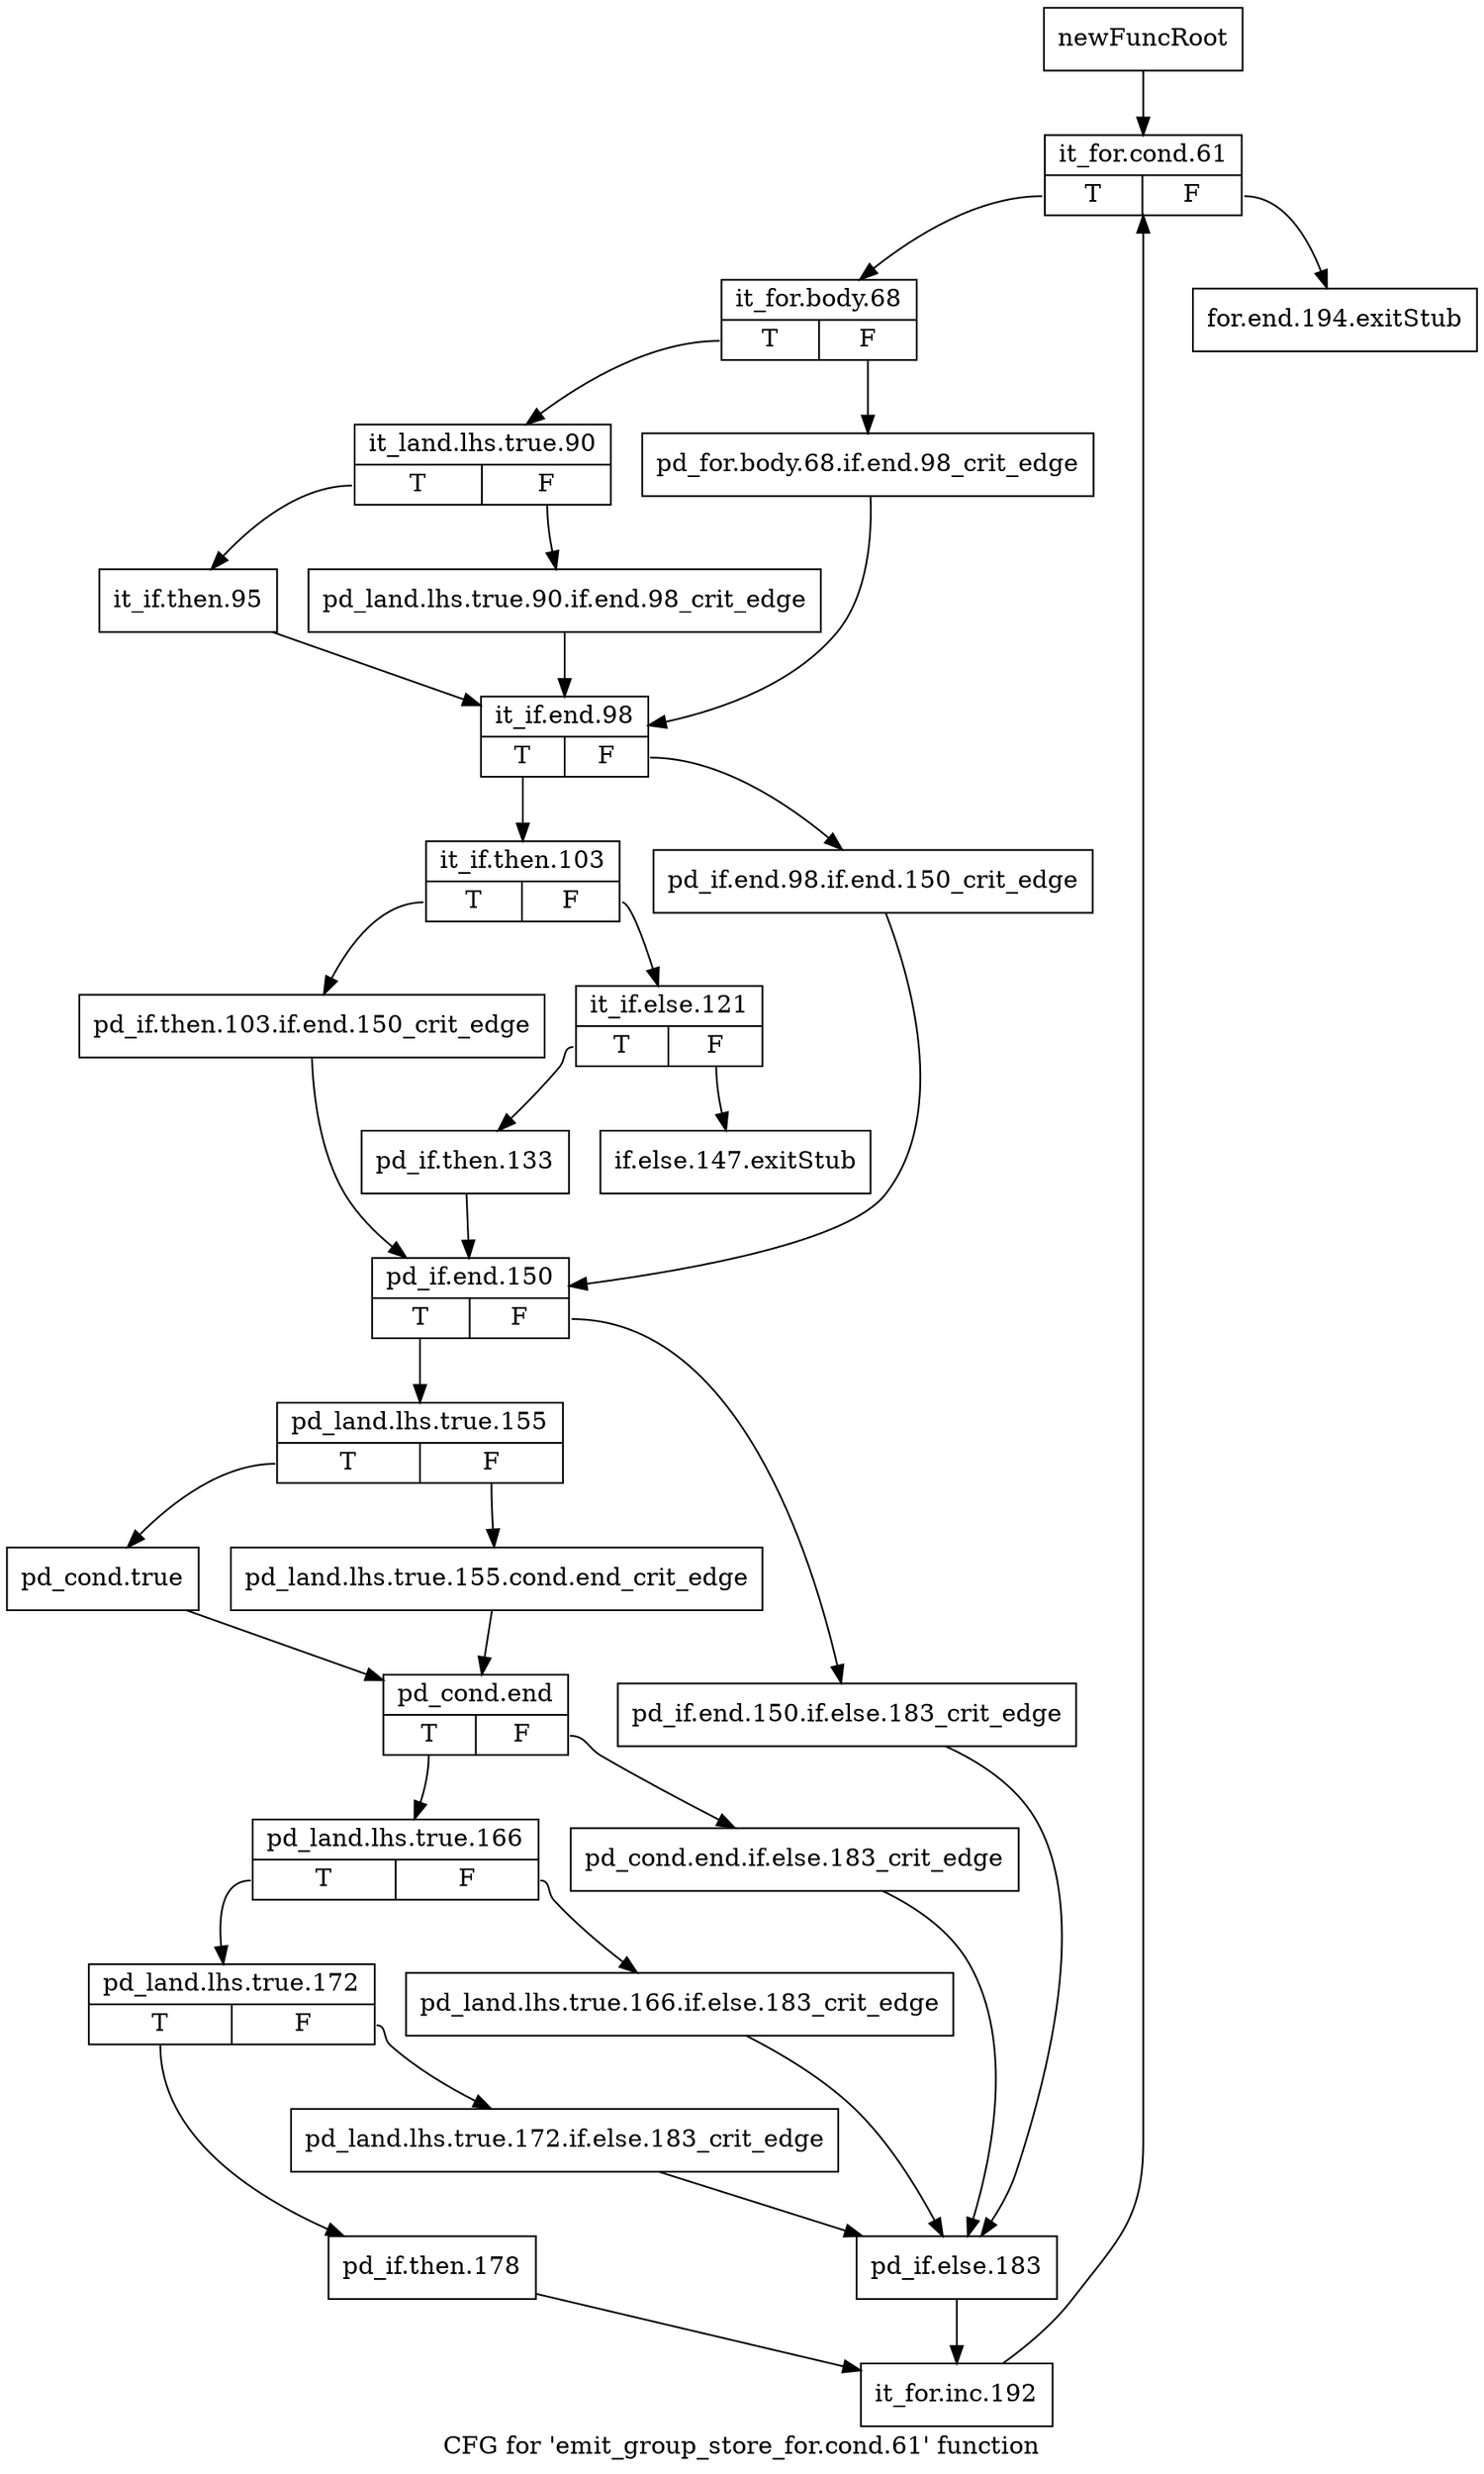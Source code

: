 digraph "CFG for 'emit_group_store_for.cond.61' function" {
	label="CFG for 'emit_group_store_for.cond.61' function";

	Node0xad57250 [shape=record,label="{newFuncRoot}"];
	Node0xad57250 -> Node0xad57340;
	Node0xad572a0 [shape=record,label="{for.end.194.exitStub}"];
	Node0xad572f0 [shape=record,label="{if.else.147.exitStub}"];
	Node0xad57340 [shape=record,label="{it_for.cond.61|{<s0>T|<s1>F}}"];
	Node0xad57340:s0 -> Node0xad6a2e0;
	Node0xad57340:s1 -> Node0xad572a0;
	Node0xad6a2e0 [shape=record,label="{it_for.body.68|{<s0>T|<s1>F}}"];
	Node0xad6a2e0:s0 -> Node0xad6a380;
	Node0xad6a2e0:s1 -> Node0xad6a330;
	Node0xad6a330 [shape=record,label="{pd_for.body.68.if.end.98_crit_edge}"];
	Node0xad6a330 -> Node0xad6a470;
	Node0xad6a380 [shape=record,label="{it_land.lhs.true.90|{<s0>T|<s1>F}}"];
	Node0xad6a380:s0 -> Node0xad6a420;
	Node0xad6a380:s1 -> Node0xad6a3d0;
	Node0xad6a3d0 [shape=record,label="{pd_land.lhs.true.90.if.end.98_crit_edge}"];
	Node0xad6a3d0 -> Node0xad6a470;
	Node0xad6a420 [shape=record,label="{it_if.then.95}"];
	Node0xad6a420 -> Node0xad6a470;
	Node0xad6a470 [shape=record,label="{it_if.end.98|{<s0>T|<s1>F}}"];
	Node0xad6a470:s0 -> Node0xad6a510;
	Node0xad6a470:s1 -> Node0xad6a4c0;
	Node0xad6a4c0 [shape=record,label="{pd_if.end.98.if.end.150_crit_edge}"];
	Node0xad6a4c0 -> Node0xad6a650;
	Node0xad6a510 [shape=record,label="{it_if.then.103|{<s0>T|<s1>F}}"];
	Node0xad6a510:s0 -> Node0xad6a600;
	Node0xad6a510:s1 -> Node0xad6a560;
	Node0xad6a560 [shape=record,label="{it_if.else.121|{<s0>T|<s1>F}}"];
	Node0xad6a560:s0 -> Node0xad6a5b0;
	Node0xad6a560:s1 -> Node0xad572f0;
	Node0xad6a5b0 [shape=record,label="{pd_if.then.133}"];
	Node0xad6a5b0 -> Node0xad6a650;
	Node0xad6a600 [shape=record,label="{pd_if.then.103.if.end.150_crit_edge}"];
	Node0xad6a600 -> Node0xad6a650;
	Node0xad6a650 [shape=record,label="{pd_if.end.150|{<s0>T|<s1>F}}"];
	Node0xad6a650:s0 -> Node0xad6a6f0;
	Node0xad6a650:s1 -> Node0xad6a6a0;
	Node0xad6a6a0 [shape=record,label="{pd_if.end.150.if.else.183_crit_edge}"];
	Node0xad6a6a0 -> Node0xad6a9c0;
	Node0xad6a6f0 [shape=record,label="{pd_land.lhs.true.155|{<s0>T|<s1>F}}"];
	Node0xad6a6f0:s0 -> Node0xad6a790;
	Node0xad6a6f0:s1 -> Node0xad6a740;
	Node0xad6a740 [shape=record,label="{pd_land.lhs.true.155.cond.end_crit_edge}"];
	Node0xad6a740 -> Node0xad6a7e0;
	Node0xad6a790 [shape=record,label="{pd_cond.true}"];
	Node0xad6a790 -> Node0xad6a7e0;
	Node0xad6a7e0 [shape=record,label="{pd_cond.end|{<s0>T|<s1>F}}"];
	Node0xad6a7e0:s0 -> Node0xad6a880;
	Node0xad6a7e0:s1 -> Node0xad6a830;
	Node0xad6a830 [shape=record,label="{pd_cond.end.if.else.183_crit_edge}"];
	Node0xad6a830 -> Node0xad6a9c0;
	Node0xad6a880 [shape=record,label="{pd_land.lhs.true.166|{<s0>T|<s1>F}}"];
	Node0xad6a880:s0 -> Node0xad6a920;
	Node0xad6a880:s1 -> Node0xad6a8d0;
	Node0xad6a8d0 [shape=record,label="{pd_land.lhs.true.166.if.else.183_crit_edge}"];
	Node0xad6a8d0 -> Node0xad6a9c0;
	Node0xad6a920 [shape=record,label="{pd_land.lhs.true.172|{<s0>T|<s1>F}}"];
	Node0xad6a920:s0 -> Node0xad6aa10;
	Node0xad6a920:s1 -> Node0xad6a970;
	Node0xad6a970 [shape=record,label="{pd_land.lhs.true.172.if.else.183_crit_edge}"];
	Node0xad6a970 -> Node0xad6a9c0;
	Node0xad6a9c0 [shape=record,label="{pd_if.else.183}"];
	Node0xad6a9c0 -> Node0xad6aa60;
	Node0xad6aa10 [shape=record,label="{pd_if.then.178}"];
	Node0xad6aa10 -> Node0xad6aa60;
	Node0xad6aa60 [shape=record,label="{it_for.inc.192}"];
	Node0xad6aa60 -> Node0xad57340;
}
